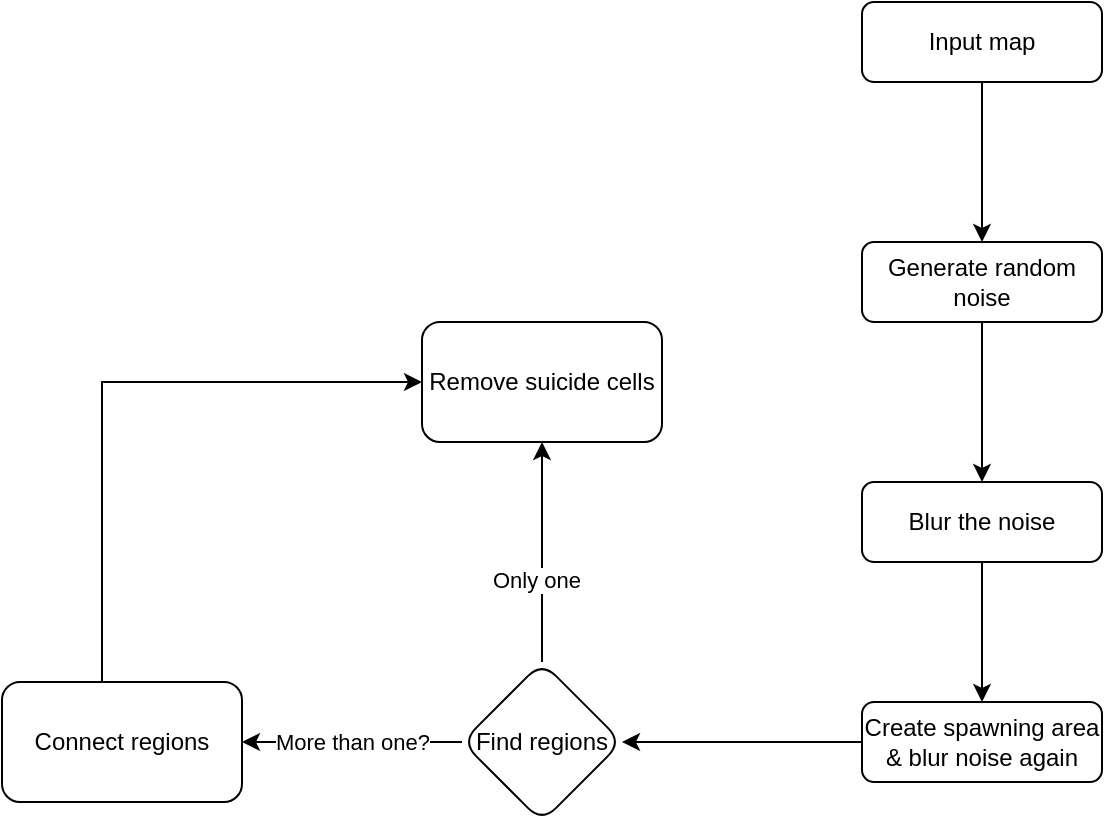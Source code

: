 <mxfile version="20.3.0" type="device"><diagram id="C5RBs43oDa-KdzZeNtuy" name="Page-1"><mxGraphModel dx="994" dy="627" grid="1" gridSize="10" guides="1" tooltips="1" connect="1" arrows="1" fold="1" page="1" pageScale="1" pageWidth="827" pageHeight="1169" math="0" shadow="0"><root><mxCell id="WIyWlLk6GJQsqaUBKTNV-0"/><mxCell id="WIyWlLk6GJQsqaUBKTNV-1" parent="WIyWlLk6GJQsqaUBKTNV-0"/><mxCell id="X6IlDsJd74HwKUlZXoql-3" value="" style="edgeStyle=orthogonalEdgeStyle;rounded=0;orthogonalLoop=1;jettySize=auto;html=1;" parent="WIyWlLk6GJQsqaUBKTNV-1" source="WIyWlLk6GJQsqaUBKTNV-3" target="X6IlDsJd74HwKUlZXoql-2" edge="1"><mxGeometry relative="1" as="geometry"/></mxCell><mxCell id="WIyWlLk6GJQsqaUBKTNV-3" value="Input map" style="rounded=1;whiteSpace=wrap;html=1;fontSize=12;glass=0;strokeWidth=1;shadow=0;" parent="WIyWlLk6GJQsqaUBKTNV-1" vertex="1"><mxGeometry x="460" y="40" width="120" height="40" as="geometry"/></mxCell><mxCell id="X6IlDsJd74HwKUlZXoql-5" value="" style="edgeStyle=orthogonalEdgeStyle;rounded=0;orthogonalLoop=1;jettySize=auto;html=1;" parent="WIyWlLk6GJQsqaUBKTNV-1" source="X6IlDsJd74HwKUlZXoql-2" target="X6IlDsJd74HwKUlZXoql-4" edge="1"><mxGeometry relative="1" as="geometry"/></mxCell><mxCell id="X6IlDsJd74HwKUlZXoql-2" value="Generate random noise" style="rounded=1;whiteSpace=wrap;html=1;fontSize=12;glass=0;strokeWidth=1;shadow=0;" parent="WIyWlLk6GJQsqaUBKTNV-1" vertex="1"><mxGeometry x="460" y="160" width="120" height="40" as="geometry"/></mxCell><mxCell id="iIksp6tziPk697UnsEaD-1" value="" style="edgeStyle=orthogonalEdgeStyle;rounded=0;orthogonalLoop=1;jettySize=auto;html=1;" edge="1" parent="WIyWlLk6GJQsqaUBKTNV-1" source="X6IlDsJd74HwKUlZXoql-4" target="iIksp6tziPk697UnsEaD-0"><mxGeometry relative="1" as="geometry"/></mxCell><mxCell id="X6IlDsJd74HwKUlZXoql-4" value="Blur the noise" style="rounded=1;whiteSpace=wrap;html=1;fontSize=12;glass=0;strokeWidth=1;shadow=0;" parent="WIyWlLk6GJQsqaUBKTNV-1" vertex="1"><mxGeometry x="460" y="280" width="120" height="40" as="geometry"/></mxCell><mxCell id="X6IlDsJd74HwKUlZXoql-11" value="More than one?" style="edgeStyle=orthogonalEdgeStyle;rounded=0;orthogonalLoop=1;jettySize=auto;html=1;" parent="WIyWlLk6GJQsqaUBKTNV-1" source="X6IlDsJd74HwKUlZXoql-8" target="X6IlDsJd74HwKUlZXoql-10" edge="1"><mxGeometry relative="1" as="geometry"/></mxCell><mxCell id="X6IlDsJd74HwKUlZXoql-13" value="" style="edgeStyle=orthogonalEdgeStyle;rounded=0;orthogonalLoop=1;jettySize=auto;html=1;" parent="WIyWlLk6GJQsqaUBKTNV-1" source="X6IlDsJd74HwKUlZXoql-8" target="X6IlDsJd74HwKUlZXoql-12" edge="1"><mxGeometry relative="1" as="geometry"/></mxCell><mxCell id="X6IlDsJd74HwKUlZXoql-15" value="Only one" style="edgeLabel;html=1;align=center;verticalAlign=middle;resizable=0;points=[];" parent="X6IlDsJd74HwKUlZXoql-13" vertex="1" connectable="0"><mxGeometry x="-0.247" y="3" relative="1" as="geometry"><mxPoint as="offset"/></mxGeometry></mxCell><mxCell id="X6IlDsJd74HwKUlZXoql-8" value="Find regions" style="rhombus;whiteSpace=wrap;html=1;rounded=1;glass=0;strokeWidth=1;shadow=0;" parent="WIyWlLk6GJQsqaUBKTNV-1" vertex="1"><mxGeometry x="260" y="370" width="80" height="80" as="geometry"/></mxCell><mxCell id="iIksp6tziPk697UnsEaD-3" style="edgeStyle=orthogonalEdgeStyle;rounded=0;orthogonalLoop=1;jettySize=auto;html=1;entryX=0;entryY=0.5;entryDx=0;entryDy=0;" edge="1" parent="WIyWlLk6GJQsqaUBKTNV-1" source="X6IlDsJd74HwKUlZXoql-10" target="X6IlDsJd74HwKUlZXoql-12"><mxGeometry relative="1" as="geometry"><Array as="points"><mxPoint x="80" y="230"/></Array></mxGeometry></mxCell><mxCell id="X6IlDsJd74HwKUlZXoql-10" value="Connect regions" style="whiteSpace=wrap;html=1;rounded=1;glass=0;strokeWidth=1;shadow=0;" parent="WIyWlLk6GJQsqaUBKTNV-1" vertex="1"><mxGeometry x="30" y="380" width="120" height="60" as="geometry"/></mxCell><mxCell id="X6IlDsJd74HwKUlZXoql-12" value="Remove suicide cells" style="whiteSpace=wrap;html=1;rounded=1;glass=0;strokeWidth=1;shadow=0;" parent="WIyWlLk6GJQsqaUBKTNV-1" vertex="1"><mxGeometry x="240" y="200" width="120" height="60" as="geometry"/></mxCell><mxCell id="iIksp6tziPk697UnsEaD-2" style="edgeStyle=orthogonalEdgeStyle;rounded=0;orthogonalLoop=1;jettySize=auto;html=1;" edge="1" parent="WIyWlLk6GJQsqaUBKTNV-1" source="iIksp6tziPk697UnsEaD-0" target="X6IlDsJd74HwKUlZXoql-8"><mxGeometry relative="1" as="geometry"/></mxCell><mxCell id="iIksp6tziPk697UnsEaD-0" value="Create spawning area &amp;amp; blur noise again" style="rounded=1;whiteSpace=wrap;html=1;fontSize=12;glass=0;strokeWidth=1;shadow=0;" vertex="1" parent="WIyWlLk6GJQsqaUBKTNV-1"><mxGeometry x="460" y="390" width="120" height="40" as="geometry"/></mxCell></root></mxGraphModel></diagram></mxfile>